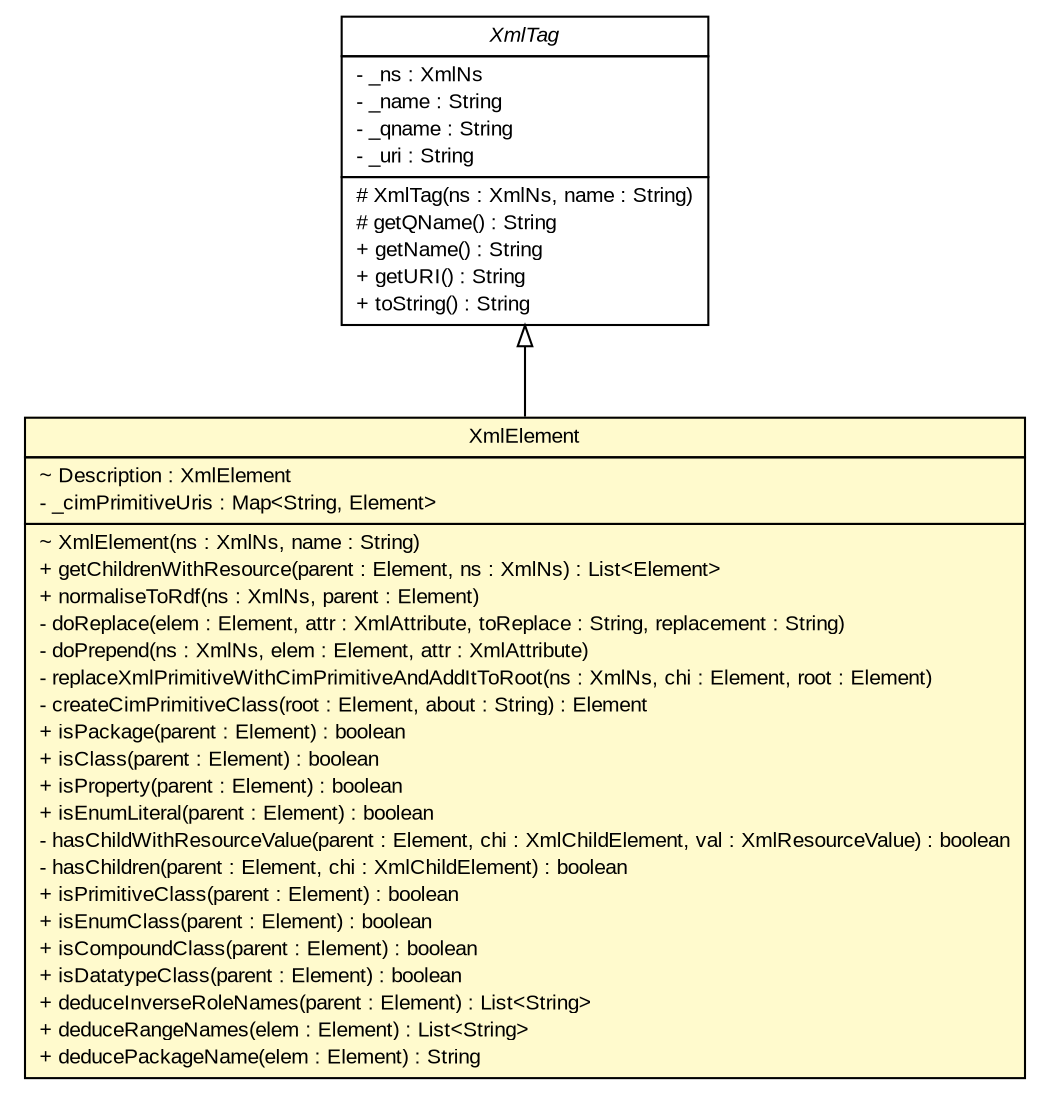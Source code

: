 #!/usr/local/bin/dot
#
# Class diagram 
# Generated by UMLGraph version R5_6_6-6-g3bdff0 (http://www.umlgraph.org/)
#

digraph G {
	edge [fontname="arial",fontsize=10,labelfontname="arial",labelfontsize=10];
	node [fontname="arial",fontsize=10,shape=plaintext];
	nodesep=0.25;
	ranksep=0.5;
	// org.tanjakostic.jcleancim.experimental.builder.rdfs.XmlTag
	c214513 [label=<<table title="org.tanjakostic.jcleancim.experimental.builder.rdfs.XmlTag" border="0" cellborder="1" cellspacing="0" cellpadding="2" port="p" href="./XmlTag.html">
		<tr><td><table border="0" cellspacing="0" cellpadding="1">
<tr><td align="center" balign="center"><font face="Arial Italic"> XmlTag </font></td></tr>
		</table></td></tr>
		<tr><td><table border="0" cellspacing="0" cellpadding="1">
<tr><td align="left" balign="left"> - _ns : XmlNs </td></tr>
<tr><td align="left" balign="left"> - _name : String </td></tr>
<tr><td align="left" balign="left"> - _qname : String </td></tr>
<tr><td align="left" balign="left"> - _uri : String </td></tr>
		</table></td></tr>
		<tr><td><table border="0" cellspacing="0" cellpadding="1">
<tr><td align="left" balign="left"> # XmlTag(ns : XmlNs, name : String) </td></tr>
<tr><td align="left" balign="left"> # getQName() : String </td></tr>
<tr><td align="left" balign="left"> + getName() : String </td></tr>
<tr><td align="left" balign="left"> + getURI() : String </td></tr>
<tr><td align="left" balign="left"> + toString() : String </td></tr>
		</table></td></tr>
		</table>>, URL="./XmlTag.html", fontname="arial", fontcolor="black", fontsize=10.0];
	// org.tanjakostic.jcleancim.experimental.builder.rdfs.XmlElement
	c214516 [label=<<table title="org.tanjakostic.jcleancim.experimental.builder.rdfs.XmlElement" border="0" cellborder="1" cellspacing="0" cellpadding="2" port="p" bgcolor="lemonChiffon" href="./XmlElement.html">
		<tr><td><table border="0" cellspacing="0" cellpadding="1">
<tr><td align="center" balign="center"> XmlElement </td></tr>
		</table></td></tr>
		<tr><td><table border="0" cellspacing="0" cellpadding="1">
<tr><td align="left" balign="left"> ~ Description : XmlElement </td></tr>
<tr><td align="left" balign="left"> - _cimPrimitiveUris : Map&lt;String, Element&gt; </td></tr>
		</table></td></tr>
		<tr><td><table border="0" cellspacing="0" cellpadding="1">
<tr><td align="left" balign="left"> ~ XmlElement(ns : XmlNs, name : String) </td></tr>
<tr><td align="left" balign="left"> + getChildrenWithResource(parent : Element, ns : XmlNs) : List&lt;Element&gt; </td></tr>
<tr><td align="left" balign="left"> + normaliseToRdf(ns : XmlNs, parent : Element) </td></tr>
<tr><td align="left" balign="left"> - doReplace(elem : Element, attr : XmlAttribute, toReplace : String, replacement : String) </td></tr>
<tr><td align="left" balign="left"> - doPrepend(ns : XmlNs, elem : Element, attr : XmlAttribute) </td></tr>
<tr><td align="left" balign="left"> - replaceXmlPrimitiveWithCimPrimitiveAndAddItToRoot(ns : XmlNs, chi : Element, root : Element) </td></tr>
<tr><td align="left" balign="left"> - createCimPrimitiveClass(root : Element, about : String) : Element </td></tr>
<tr><td align="left" balign="left"> + isPackage(parent : Element) : boolean </td></tr>
<tr><td align="left" balign="left"> + isClass(parent : Element) : boolean </td></tr>
<tr><td align="left" balign="left"> + isProperty(parent : Element) : boolean </td></tr>
<tr><td align="left" balign="left"> + isEnumLiteral(parent : Element) : boolean </td></tr>
<tr><td align="left" balign="left"> - hasChildWithResourceValue(parent : Element, chi : XmlChildElement, val : XmlResourceValue) : boolean </td></tr>
<tr><td align="left" balign="left"> - hasChildren(parent : Element, chi : XmlChildElement) : boolean </td></tr>
<tr><td align="left" balign="left"> + isPrimitiveClass(parent : Element) : boolean </td></tr>
<tr><td align="left" balign="left"> + isEnumClass(parent : Element) : boolean </td></tr>
<tr><td align="left" balign="left"> + isCompoundClass(parent : Element) : boolean </td></tr>
<tr><td align="left" balign="left"> + isDatatypeClass(parent : Element) : boolean </td></tr>
<tr><td align="left" balign="left"> + deduceInverseRoleNames(parent : Element) : List&lt;String&gt; </td></tr>
<tr><td align="left" balign="left"> + deduceRangeNames(elem : Element) : List&lt;String&gt; </td></tr>
<tr><td align="left" balign="left"> + deducePackageName(elem : Element) : String </td></tr>
		</table></td></tr>
		</table>>, URL="./XmlElement.html", fontname="arial", fontcolor="black", fontsize=10.0];
	//org.tanjakostic.jcleancim.experimental.builder.rdfs.XmlElement extends org.tanjakostic.jcleancim.experimental.builder.rdfs.XmlTag
	c214513:p -> c214516:p [dir=back,arrowtail=empty];
}

